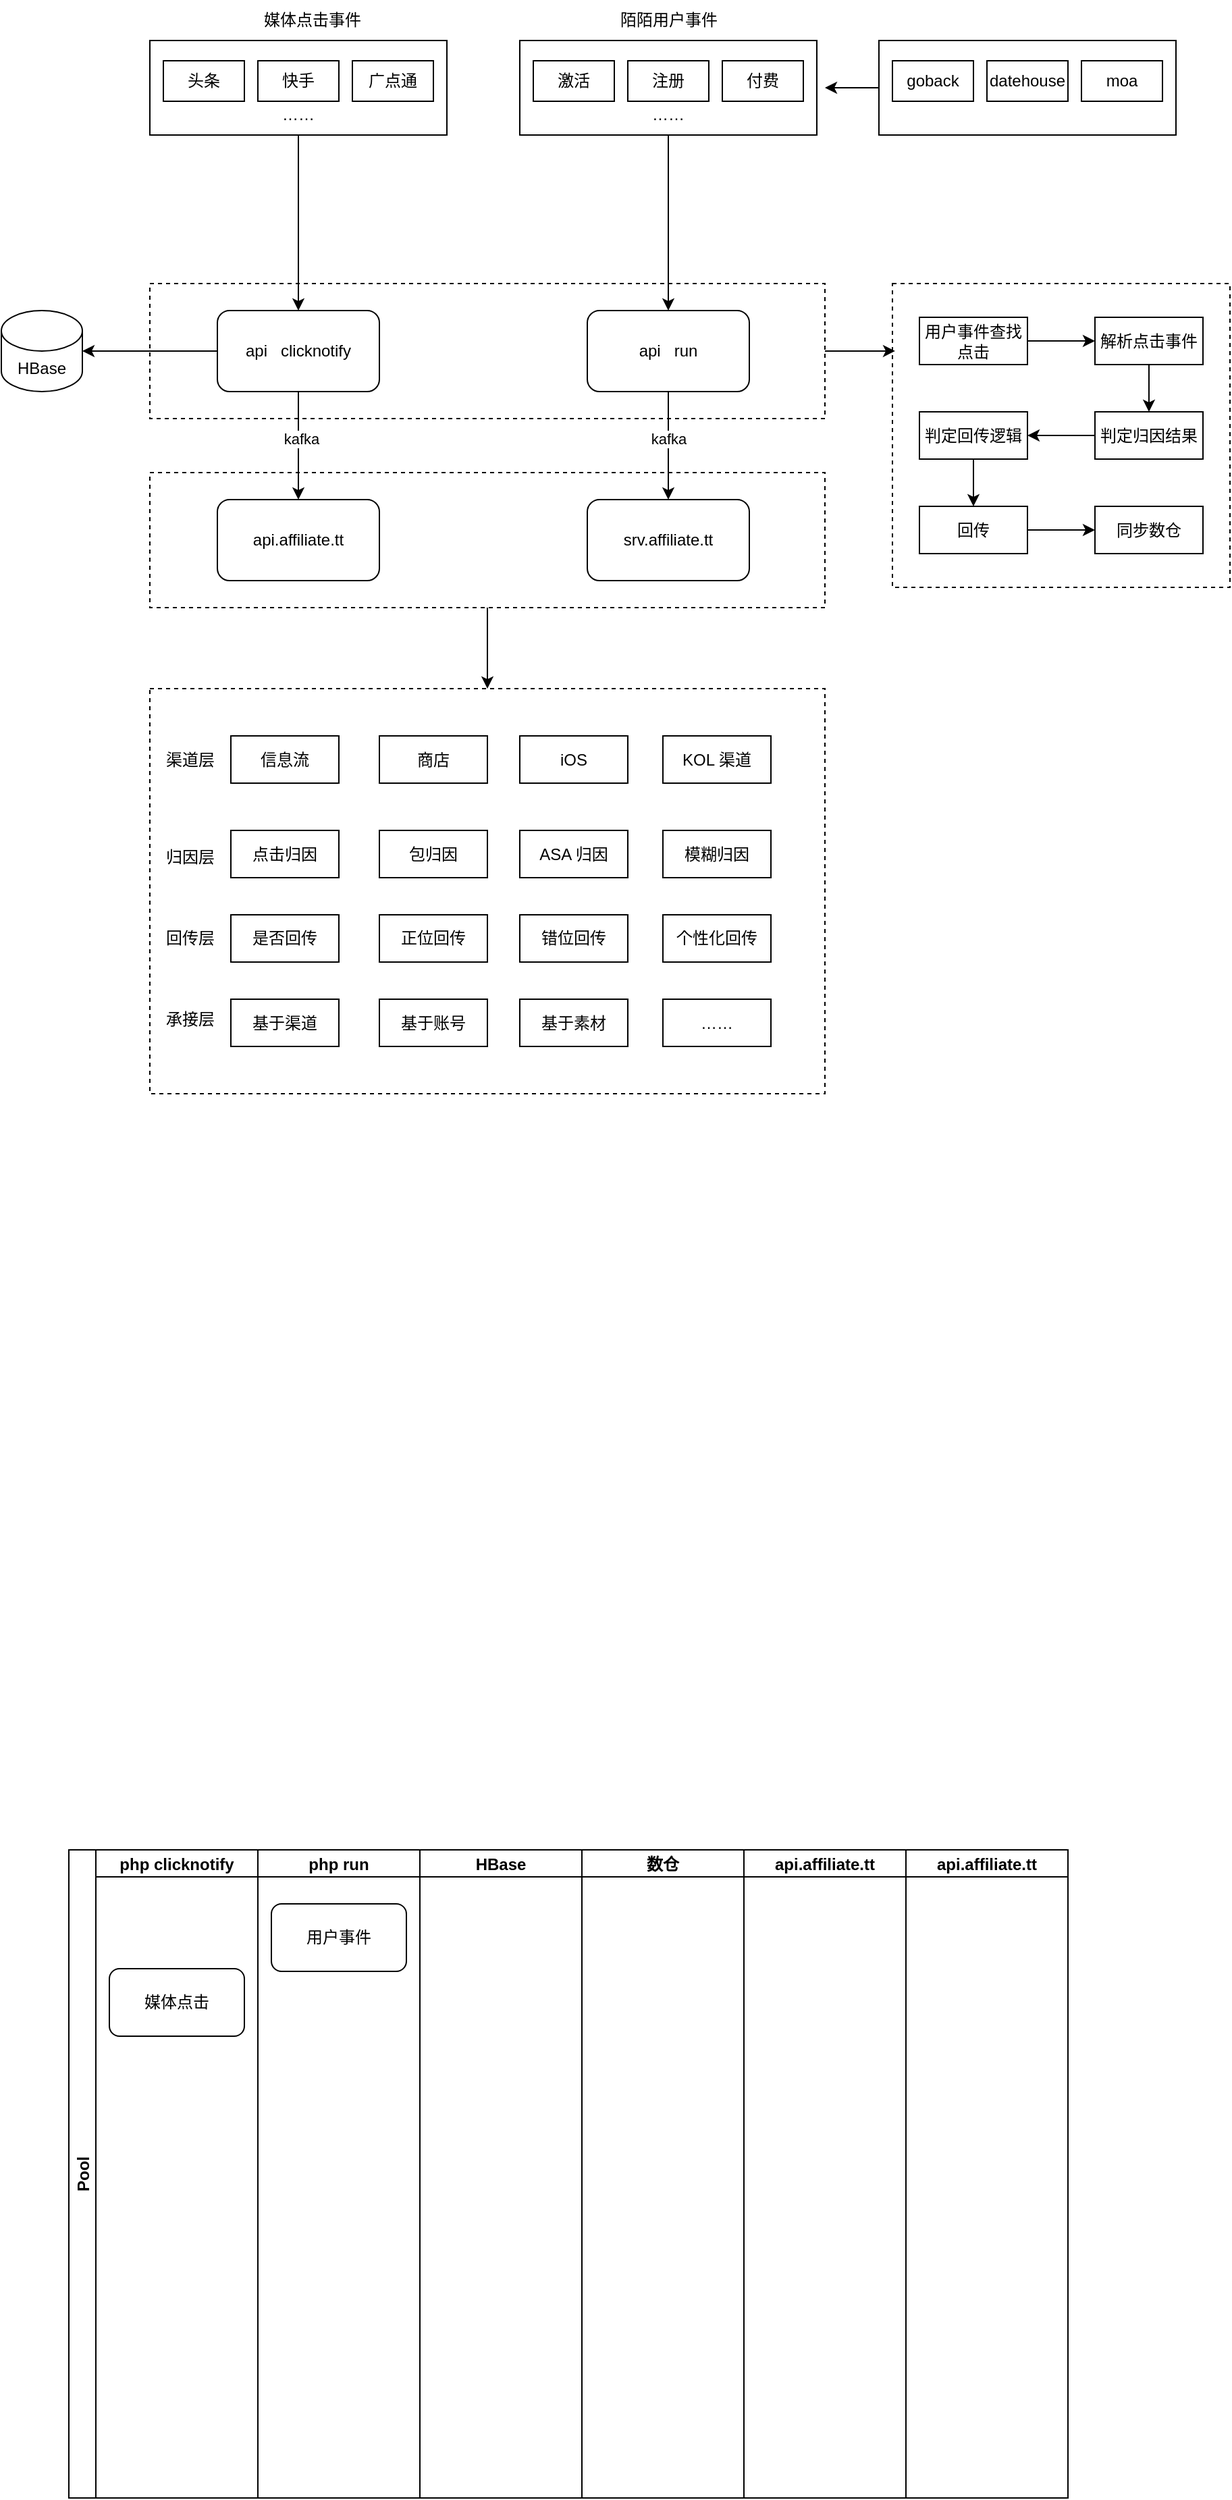 <mxfile version="21.3.7" type="github">
  <diagram name="第 1 页" id="F-nfB5zhbIb_cgtPWfh-">
    <mxGraphModel dx="1026" dy="692" grid="1" gridSize="10" guides="1" tooltips="1" connect="1" arrows="1" fold="1" page="1" pageScale="1" pageWidth="827" pageHeight="1169" math="0" shadow="0">
      <root>
        <mxCell id="0" />
        <mxCell id="1" parent="0" />
        <mxCell id="9wFDw3RkWv6zLkpVCdXA-110" value="" style="rounded=0;whiteSpace=wrap;html=1;dashed=1;" vertex="1" parent="1">
          <mxGeometry x="690" y="220" width="250" height="225" as="geometry" />
        </mxCell>
        <mxCell id="9wFDw3RkWv6zLkpVCdXA-103" style="edgeStyle=orthogonalEdgeStyle;rounded=0;orthogonalLoop=1;jettySize=auto;html=1;entryX=0.5;entryY=0;entryDx=0;entryDy=0;" edge="1" parent="1" source="9wFDw3RkWv6zLkpVCdXA-79" target="9wFDw3RkWv6zLkpVCdXA-81">
          <mxGeometry relative="1" as="geometry" />
        </mxCell>
        <mxCell id="9wFDw3RkWv6zLkpVCdXA-79" value="" style="rounded=0;whiteSpace=wrap;html=1;dashed=1;" vertex="1" parent="1">
          <mxGeometry x="140" y="360" width="500" height="100" as="geometry" />
        </mxCell>
        <mxCell id="9wFDw3RkWv6zLkpVCdXA-117" style="edgeStyle=orthogonalEdgeStyle;rounded=0;orthogonalLoop=1;jettySize=auto;html=1;entryX=0.008;entryY=0.222;entryDx=0;entryDy=0;entryPerimeter=0;" edge="1" parent="1" source="9wFDw3RkWv6zLkpVCdXA-72" target="9wFDw3RkWv6zLkpVCdXA-110">
          <mxGeometry relative="1" as="geometry" />
        </mxCell>
        <mxCell id="9wFDw3RkWv6zLkpVCdXA-72" value="" style="rounded=0;whiteSpace=wrap;html=1;dashed=1;" vertex="1" parent="1">
          <mxGeometry x="140" y="220" width="500" height="100" as="geometry" />
        </mxCell>
        <mxCell id="9wFDw3RkWv6zLkpVCdXA-4" value="媒体点击事件" style="text;html=1;align=center;verticalAlign=middle;resizable=0;points=[];autosize=1;strokeColor=none;fillColor=none;" vertex="1" parent="1">
          <mxGeometry x="210" y="10" width="100" height="30" as="geometry" />
        </mxCell>
        <mxCell id="9wFDw3RkWv6zLkpVCdXA-5" value="陌陌用户事件" style="text;html=1;align=center;verticalAlign=middle;resizable=0;points=[];autosize=1;strokeColor=none;fillColor=none;" vertex="1" parent="1">
          <mxGeometry x="474" y="10" width="100" height="30" as="geometry" />
        </mxCell>
        <mxCell id="9wFDw3RkWv6zLkpVCdXA-28" style="edgeStyle=orthogonalEdgeStyle;rounded=0;orthogonalLoop=1;jettySize=auto;html=1;entryX=1;entryY=0.5;entryDx=0;entryDy=0;entryPerimeter=0;" edge="1" parent="1" source="9wFDw3RkWv6zLkpVCdXA-6" target="9wFDw3RkWv6zLkpVCdXA-27">
          <mxGeometry relative="1" as="geometry" />
        </mxCell>
        <mxCell id="9wFDw3RkWv6zLkpVCdXA-73" value="" style="edgeStyle=orthogonalEdgeStyle;rounded=0;orthogonalLoop=1;jettySize=auto;html=1;" edge="1" parent="1" source="9wFDw3RkWv6zLkpVCdXA-6" target="9wFDw3RkWv6zLkpVCdXA-55">
          <mxGeometry relative="1" as="geometry" />
        </mxCell>
        <mxCell id="9wFDw3RkWv6zLkpVCdXA-75" value="kafka" style="edgeLabel;html=1;align=center;verticalAlign=middle;resizable=0;points=[];" vertex="1" connectable="0" parent="9wFDw3RkWv6zLkpVCdXA-73">
          <mxGeometry x="-0.125" y="2" relative="1" as="geometry">
            <mxPoint as="offset" />
          </mxGeometry>
        </mxCell>
        <mxCell id="9wFDw3RkWv6zLkpVCdXA-6" value="api&amp;nbsp; &amp;nbsp;clicknotify" style="rounded=1;whiteSpace=wrap;html=1;" vertex="1" parent="1">
          <mxGeometry x="190" y="240" width="120" height="60" as="geometry" />
        </mxCell>
        <mxCell id="9wFDw3RkWv6zLkpVCdXA-74" value="" style="edgeStyle=orthogonalEdgeStyle;rounded=0;orthogonalLoop=1;jettySize=auto;html=1;" edge="1" parent="1" source="9wFDw3RkWv6zLkpVCdXA-7" target="9wFDw3RkWv6zLkpVCdXA-56">
          <mxGeometry relative="1" as="geometry" />
        </mxCell>
        <mxCell id="9wFDw3RkWv6zLkpVCdXA-76" value="kafka" style="edgeLabel;html=1;align=center;verticalAlign=middle;resizable=0;points=[];" vertex="1" connectable="0" parent="9wFDw3RkWv6zLkpVCdXA-74">
          <mxGeometry x="-0.125" relative="1" as="geometry">
            <mxPoint as="offset" />
          </mxGeometry>
        </mxCell>
        <mxCell id="9wFDw3RkWv6zLkpVCdXA-7" value="api&amp;nbsp; &amp;nbsp;run" style="rounded=1;whiteSpace=wrap;html=1;" vertex="1" parent="1">
          <mxGeometry x="464" y="240" width="120" height="60" as="geometry" />
        </mxCell>
        <mxCell id="9wFDw3RkWv6zLkpVCdXA-25" style="edgeStyle=orthogonalEdgeStyle;rounded=0;orthogonalLoop=1;jettySize=auto;html=1;entryX=0.5;entryY=0;entryDx=0;entryDy=0;" edge="1" parent="1" source="9wFDw3RkWv6zLkpVCdXA-8" target="9wFDw3RkWv6zLkpVCdXA-6">
          <mxGeometry relative="1" as="geometry" />
        </mxCell>
        <mxCell id="9wFDw3RkWv6zLkpVCdXA-8" value="" style="rounded=0;whiteSpace=wrap;html=1;" vertex="1" parent="1">
          <mxGeometry x="140" y="40" width="220" height="70" as="geometry" />
        </mxCell>
        <mxCell id="9wFDw3RkWv6zLkpVCdXA-9" value="头条" style="rounded=0;whiteSpace=wrap;html=1;" vertex="1" parent="1">
          <mxGeometry x="150" y="55" width="60" height="30" as="geometry" />
        </mxCell>
        <mxCell id="9wFDw3RkWv6zLkpVCdXA-10" value="快手" style="rounded=0;whiteSpace=wrap;html=1;" vertex="1" parent="1">
          <mxGeometry x="220" y="55" width="60" height="30" as="geometry" />
        </mxCell>
        <mxCell id="9wFDw3RkWv6zLkpVCdXA-11" value="广点通" style="rounded=0;whiteSpace=wrap;html=1;" vertex="1" parent="1">
          <mxGeometry x="290" y="55" width="60" height="30" as="geometry" />
        </mxCell>
        <mxCell id="9wFDw3RkWv6zLkpVCdXA-26" style="edgeStyle=orthogonalEdgeStyle;rounded=0;orthogonalLoop=1;jettySize=auto;html=1;entryX=0.5;entryY=0;entryDx=0;entryDy=0;" edge="1" parent="1" source="9wFDw3RkWv6zLkpVCdXA-12" target="9wFDw3RkWv6zLkpVCdXA-7">
          <mxGeometry relative="1" as="geometry" />
        </mxCell>
        <mxCell id="9wFDw3RkWv6zLkpVCdXA-12" value="" style="rounded=0;whiteSpace=wrap;html=1;" vertex="1" parent="1">
          <mxGeometry x="414" y="40" width="220" height="70" as="geometry" />
        </mxCell>
        <mxCell id="9wFDw3RkWv6zLkpVCdXA-13" value="激活" style="rounded=0;whiteSpace=wrap;html=1;" vertex="1" parent="1">
          <mxGeometry x="424" y="55" width="60" height="30" as="geometry" />
        </mxCell>
        <mxCell id="9wFDw3RkWv6zLkpVCdXA-14" value="注册" style="rounded=0;whiteSpace=wrap;html=1;" vertex="1" parent="1">
          <mxGeometry x="494" y="55" width="60" height="30" as="geometry" />
        </mxCell>
        <mxCell id="9wFDw3RkWv6zLkpVCdXA-15" value="付费" style="rounded=0;whiteSpace=wrap;html=1;" vertex="1" parent="1">
          <mxGeometry x="564" y="55" width="60" height="30" as="geometry" />
        </mxCell>
        <mxCell id="9wFDw3RkWv6zLkpVCdXA-80" style="edgeStyle=orthogonalEdgeStyle;rounded=0;orthogonalLoop=1;jettySize=auto;html=1;" edge="1" parent="1" source="9wFDw3RkWv6zLkpVCdXA-16">
          <mxGeometry relative="1" as="geometry">
            <mxPoint x="640" y="75" as="targetPoint" />
          </mxGeometry>
        </mxCell>
        <mxCell id="9wFDw3RkWv6zLkpVCdXA-16" value="" style="rounded=0;whiteSpace=wrap;html=1;" vertex="1" parent="1">
          <mxGeometry x="680" y="40" width="220" height="70" as="geometry" />
        </mxCell>
        <mxCell id="9wFDw3RkWv6zLkpVCdXA-18" value="goback" style="rounded=0;whiteSpace=wrap;html=1;" vertex="1" parent="1">
          <mxGeometry x="690" y="55" width="60" height="30" as="geometry" />
        </mxCell>
        <mxCell id="9wFDw3RkWv6zLkpVCdXA-19" value="datehouse" style="rounded=0;whiteSpace=wrap;html=1;" vertex="1" parent="1">
          <mxGeometry x="760" y="55" width="60" height="30" as="geometry" />
        </mxCell>
        <mxCell id="9wFDw3RkWv6zLkpVCdXA-20" value="moa" style="rounded=0;whiteSpace=wrap;html=1;" vertex="1" parent="1">
          <mxGeometry x="830" y="55" width="60" height="30" as="geometry" />
        </mxCell>
        <mxCell id="9wFDw3RkWv6zLkpVCdXA-22" value="……" style="text;html=1;strokeColor=none;fillColor=none;align=center;verticalAlign=middle;whiteSpace=wrap;rounded=0;" vertex="1" parent="1">
          <mxGeometry x="220" y="80" width="60" height="30" as="geometry" />
        </mxCell>
        <mxCell id="9wFDw3RkWv6zLkpVCdXA-23" value="……" style="text;html=1;strokeColor=none;fillColor=none;align=center;verticalAlign=middle;whiteSpace=wrap;rounded=0;" vertex="1" parent="1">
          <mxGeometry x="494" y="80" width="60" height="30" as="geometry" />
        </mxCell>
        <mxCell id="9wFDw3RkWv6zLkpVCdXA-27" value="HBase" style="shape=cylinder3;whiteSpace=wrap;html=1;boundedLbl=1;backgroundOutline=1;size=15;" vertex="1" parent="1">
          <mxGeometry x="30" y="240" width="60" height="60" as="geometry" />
        </mxCell>
        <mxCell id="9wFDw3RkWv6zLkpVCdXA-55" value="api.affiliate.tt" style="rounded=1;whiteSpace=wrap;html=1;" vertex="1" parent="1">
          <mxGeometry x="190" y="380" width="120" height="60" as="geometry" />
        </mxCell>
        <mxCell id="9wFDw3RkWv6zLkpVCdXA-56" value="srv.affiliate.tt" style="rounded=1;whiteSpace=wrap;html=1;" vertex="1" parent="1">
          <mxGeometry x="464" y="380" width="120" height="60" as="geometry" />
        </mxCell>
        <mxCell id="9wFDw3RkWv6zLkpVCdXA-81" value="" style="rounded=0;whiteSpace=wrap;html=1;dashed=1;" vertex="1" parent="1">
          <mxGeometry x="140" y="520" width="500" height="300" as="geometry" />
        </mxCell>
        <mxCell id="9wFDw3RkWv6zLkpVCdXA-83" value="信息流" style="rounded=0;whiteSpace=wrap;html=1;" vertex="1" parent="1">
          <mxGeometry x="200" y="555" width="80" height="35" as="geometry" />
        </mxCell>
        <mxCell id="9wFDw3RkWv6zLkpVCdXA-84" value="渠道层" style="text;html=1;strokeColor=none;fillColor=none;align=center;verticalAlign=middle;whiteSpace=wrap;rounded=0;" vertex="1" parent="1">
          <mxGeometry x="140" y="557.5" width="60" height="30" as="geometry" />
        </mxCell>
        <mxCell id="9wFDw3RkWv6zLkpVCdXA-85" value="商店" style="rounded=0;whiteSpace=wrap;html=1;" vertex="1" parent="1">
          <mxGeometry x="310" y="555" width="80" height="35" as="geometry" />
        </mxCell>
        <mxCell id="9wFDw3RkWv6zLkpVCdXA-86" value="iOS" style="rounded=0;whiteSpace=wrap;html=1;" vertex="1" parent="1">
          <mxGeometry x="414" y="555" width="80" height="35" as="geometry" />
        </mxCell>
        <mxCell id="9wFDw3RkWv6zLkpVCdXA-87" value="KOL 渠道" style="rounded=0;whiteSpace=wrap;html=1;" vertex="1" parent="1">
          <mxGeometry x="520" y="555" width="80" height="35" as="geometry" />
        </mxCell>
        <mxCell id="9wFDw3RkWv6zLkpVCdXA-88" value="归因层" style="text;html=1;strokeColor=none;fillColor=none;align=center;verticalAlign=middle;whiteSpace=wrap;rounded=0;" vertex="1" parent="1">
          <mxGeometry x="140" y="630" width="60" height="30" as="geometry" />
        </mxCell>
        <mxCell id="9wFDw3RkWv6zLkpVCdXA-89" value="点击归因" style="rounded=0;whiteSpace=wrap;html=1;" vertex="1" parent="1">
          <mxGeometry x="200" y="625" width="80" height="35" as="geometry" />
        </mxCell>
        <mxCell id="9wFDw3RkWv6zLkpVCdXA-90" value="包归因" style="rounded=0;whiteSpace=wrap;html=1;" vertex="1" parent="1">
          <mxGeometry x="310" y="625" width="80" height="35" as="geometry" />
        </mxCell>
        <mxCell id="9wFDw3RkWv6zLkpVCdXA-91" value="ASA 归因" style="rounded=0;whiteSpace=wrap;html=1;" vertex="1" parent="1">
          <mxGeometry x="414" y="625" width="80" height="35" as="geometry" />
        </mxCell>
        <mxCell id="9wFDw3RkWv6zLkpVCdXA-92" value="模糊归因" style="rounded=0;whiteSpace=wrap;html=1;" vertex="1" parent="1">
          <mxGeometry x="520" y="625" width="80" height="35" as="geometry" />
        </mxCell>
        <mxCell id="9wFDw3RkWv6zLkpVCdXA-93" value="回传层" style="text;html=1;strokeColor=none;fillColor=none;align=center;verticalAlign=middle;whiteSpace=wrap;rounded=0;" vertex="1" parent="1">
          <mxGeometry x="140" y="690" width="60" height="30" as="geometry" />
        </mxCell>
        <mxCell id="9wFDw3RkWv6zLkpVCdXA-94" value="是否回传" style="rounded=0;whiteSpace=wrap;html=1;" vertex="1" parent="1">
          <mxGeometry x="200" y="687.5" width="80" height="35" as="geometry" />
        </mxCell>
        <mxCell id="9wFDw3RkWv6zLkpVCdXA-95" value="正位回传" style="rounded=0;whiteSpace=wrap;html=1;" vertex="1" parent="1">
          <mxGeometry x="310" y="687.5" width="80" height="35" as="geometry" />
        </mxCell>
        <mxCell id="9wFDw3RkWv6zLkpVCdXA-96" value="错位回传" style="rounded=0;whiteSpace=wrap;html=1;" vertex="1" parent="1">
          <mxGeometry x="414" y="687.5" width="80" height="35" as="geometry" />
        </mxCell>
        <mxCell id="9wFDw3RkWv6zLkpVCdXA-97" value="个性化回传" style="rounded=0;whiteSpace=wrap;html=1;" vertex="1" parent="1">
          <mxGeometry x="520" y="687.5" width="80" height="35" as="geometry" />
        </mxCell>
        <mxCell id="9wFDw3RkWv6zLkpVCdXA-98" value="承接层" style="text;html=1;strokeColor=none;fillColor=none;align=center;verticalAlign=middle;whiteSpace=wrap;rounded=0;" vertex="1" parent="1">
          <mxGeometry x="140" y="750" width="60" height="30" as="geometry" />
        </mxCell>
        <mxCell id="9wFDw3RkWv6zLkpVCdXA-99" value="基于渠道" style="rounded=0;whiteSpace=wrap;html=1;" vertex="1" parent="1">
          <mxGeometry x="200" y="750" width="80" height="35" as="geometry" />
        </mxCell>
        <mxCell id="9wFDw3RkWv6zLkpVCdXA-100" value="基于账号" style="rounded=0;whiteSpace=wrap;html=1;" vertex="1" parent="1">
          <mxGeometry x="310" y="750" width="80" height="35" as="geometry" />
        </mxCell>
        <mxCell id="9wFDw3RkWv6zLkpVCdXA-101" value="基于素材" style="rounded=0;whiteSpace=wrap;html=1;" vertex="1" parent="1">
          <mxGeometry x="414" y="750" width="80" height="35" as="geometry" />
        </mxCell>
        <mxCell id="9wFDw3RkWv6zLkpVCdXA-102" value="……" style="rounded=0;whiteSpace=wrap;html=1;" vertex="1" parent="1">
          <mxGeometry x="520" y="750" width="80" height="35" as="geometry" />
        </mxCell>
        <mxCell id="9wFDw3RkWv6zLkpVCdXA-112" style="edgeStyle=orthogonalEdgeStyle;rounded=0;orthogonalLoop=1;jettySize=auto;html=1;entryX=0;entryY=0.5;entryDx=0;entryDy=0;" edge="1" parent="1" source="9wFDw3RkWv6zLkpVCdXA-104" target="9wFDw3RkWv6zLkpVCdXA-105">
          <mxGeometry relative="1" as="geometry" />
        </mxCell>
        <mxCell id="9wFDw3RkWv6zLkpVCdXA-104" value="用户事件查找点击" style="rounded=0;whiteSpace=wrap;html=1;" vertex="1" parent="1">
          <mxGeometry x="710" y="245" width="80" height="35" as="geometry" />
        </mxCell>
        <mxCell id="9wFDw3RkWv6zLkpVCdXA-113" style="edgeStyle=orthogonalEdgeStyle;rounded=0;orthogonalLoop=1;jettySize=auto;html=1;entryX=0.5;entryY=0;entryDx=0;entryDy=0;" edge="1" parent="1" source="9wFDw3RkWv6zLkpVCdXA-105" target="9wFDw3RkWv6zLkpVCdXA-106">
          <mxGeometry relative="1" as="geometry" />
        </mxCell>
        <mxCell id="9wFDw3RkWv6zLkpVCdXA-105" value="解析点击事件" style="rounded=0;whiteSpace=wrap;html=1;" vertex="1" parent="1">
          <mxGeometry x="840" y="245" width="80" height="35" as="geometry" />
        </mxCell>
        <mxCell id="9wFDw3RkWv6zLkpVCdXA-114" style="edgeStyle=orthogonalEdgeStyle;rounded=0;orthogonalLoop=1;jettySize=auto;html=1;entryX=1;entryY=0.5;entryDx=0;entryDy=0;" edge="1" parent="1" source="9wFDw3RkWv6zLkpVCdXA-106" target="9wFDw3RkWv6zLkpVCdXA-107">
          <mxGeometry relative="1" as="geometry" />
        </mxCell>
        <mxCell id="9wFDw3RkWv6zLkpVCdXA-106" value="判定归因结果" style="rounded=0;whiteSpace=wrap;html=1;" vertex="1" parent="1">
          <mxGeometry x="840" y="315" width="80" height="35" as="geometry" />
        </mxCell>
        <mxCell id="9wFDw3RkWv6zLkpVCdXA-115" style="edgeStyle=orthogonalEdgeStyle;rounded=0;orthogonalLoop=1;jettySize=auto;html=1;entryX=0.5;entryY=0;entryDx=0;entryDy=0;" edge="1" parent="1" source="9wFDw3RkWv6zLkpVCdXA-107" target="9wFDw3RkWv6zLkpVCdXA-108">
          <mxGeometry relative="1" as="geometry" />
        </mxCell>
        <mxCell id="9wFDw3RkWv6zLkpVCdXA-107" value="判定回传逻辑" style="rounded=0;whiteSpace=wrap;html=1;" vertex="1" parent="1">
          <mxGeometry x="710" y="315" width="80" height="35" as="geometry" />
        </mxCell>
        <mxCell id="9wFDw3RkWv6zLkpVCdXA-116" style="edgeStyle=orthogonalEdgeStyle;rounded=0;orthogonalLoop=1;jettySize=auto;html=1;entryX=0;entryY=0.5;entryDx=0;entryDy=0;" edge="1" parent="1" source="9wFDw3RkWv6zLkpVCdXA-108" target="9wFDw3RkWv6zLkpVCdXA-109">
          <mxGeometry relative="1" as="geometry" />
        </mxCell>
        <mxCell id="9wFDw3RkWv6zLkpVCdXA-108" value="回传" style="rounded=0;whiteSpace=wrap;html=1;" vertex="1" parent="1">
          <mxGeometry x="710" y="385" width="80" height="35" as="geometry" />
        </mxCell>
        <mxCell id="9wFDw3RkWv6zLkpVCdXA-109" value="同步数仓" style="rounded=0;whiteSpace=wrap;html=1;" vertex="1" parent="1">
          <mxGeometry x="840" y="385" width="80" height="35" as="geometry" />
        </mxCell>
        <mxCell id="9wFDw3RkWv6zLkpVCdXA-118" value="Pool" style="swimlane;childLayout=stackLayout;resizeParent=1;resizeParentMax=0;startSize=20;horizontal=0;horizontalStack=1;" vertex="1" parent="1">
          <mxGeometry x="80" y="1380" width="740" height="480" as="geometry" />
        </mxCell>
        <mxCell id="9wFDw3RkWv6zLkpVCdXA-119" value="php clicknotify" style="swimlane;startSize=20;" vertex="1" parent="9wFDw3RkWv6zLkpVCdXA-118">
          <mxGeometry x="20" width="120" height="480" as="geometry" />
        </mxCell>
        <mxCell id="9wFDw3RkWv6zLkpVCdXA-120" value="媒体点击" style="rounded=1;whiteSpace=wrap;html=1;" vertex="1" parent="9wFDw3RkWv6zLkpVCdXA-119">
          <mxGeometry x="10" y="88" width="100" height="50" as="geometry" />
        </mxCell>
        <mxCell id="9wFDw3RkWv6zLkpVCdXA-121" value="php run" style="swimlane;startSize=20;" vertex="1" parent="9wFDw3RkWv6zLkpVCdXA-118">
          <mxGeometry x="140" width="120" height="480" as="geometry" />
        </mxCell>
        <mxCell id="9wFDw3RkWv6zLkpVCdXA-122" value="用户事件" style="rounded=1;whiteSpace=wrap;html=1;" vertex="1" parent="9wFDw3RkWv6zLkpVCdXA-121">
          <mxGeometry x="10" y="40" width="100" height="50" as="geometry" />
        </mxCell>
        <mxCell id="9wFDw3RkWv6zLkpVCdXA-123" value="HBase" style="swimlane;startSize=20;" vertex="1" parent="9wFDw3RkWv6zLkpVCdXA-118">
          <mxGeometry x="260" width="120" height="480" as="geometry" />
        </mxCell>
        <mxCell id="9wFDw3RkWv6zLkpVCdXA-124" value="数仓" style="swimlane;startSize=20;" vertex="1" parent="9wFDw3RkWv6zLkpVCdXA-118">
          <mxGeometry x="380" width="120" height="480" as="geometry" />
        </mxCell>
        <mxCell id="9wFDw3RkWv6zLkpVCdXA-125" value="api.affiliate.tt" style="swimlane;startSize=20;" vertex="1" parent="9wFDw3RkWv6zLkpVCdXA-118">
          <mxGeometry x="500" width="120" height="480" as="geometry" />
        </mxCell>
        <mxCell id="9wFDw3RkWv6zLkpVCdXA-126" value="api.affiliate.tt" style="swimlane;startSize=20;" vertex="1" parent="9wFDw3RkWv6zLkpVCdXA-118">
          <mxGeometry x="620" width="120" height="480" as="geometry" />
        </mxCell>
      </root>
    </mxGraphModel>
  </diagram>
</mxfile>
